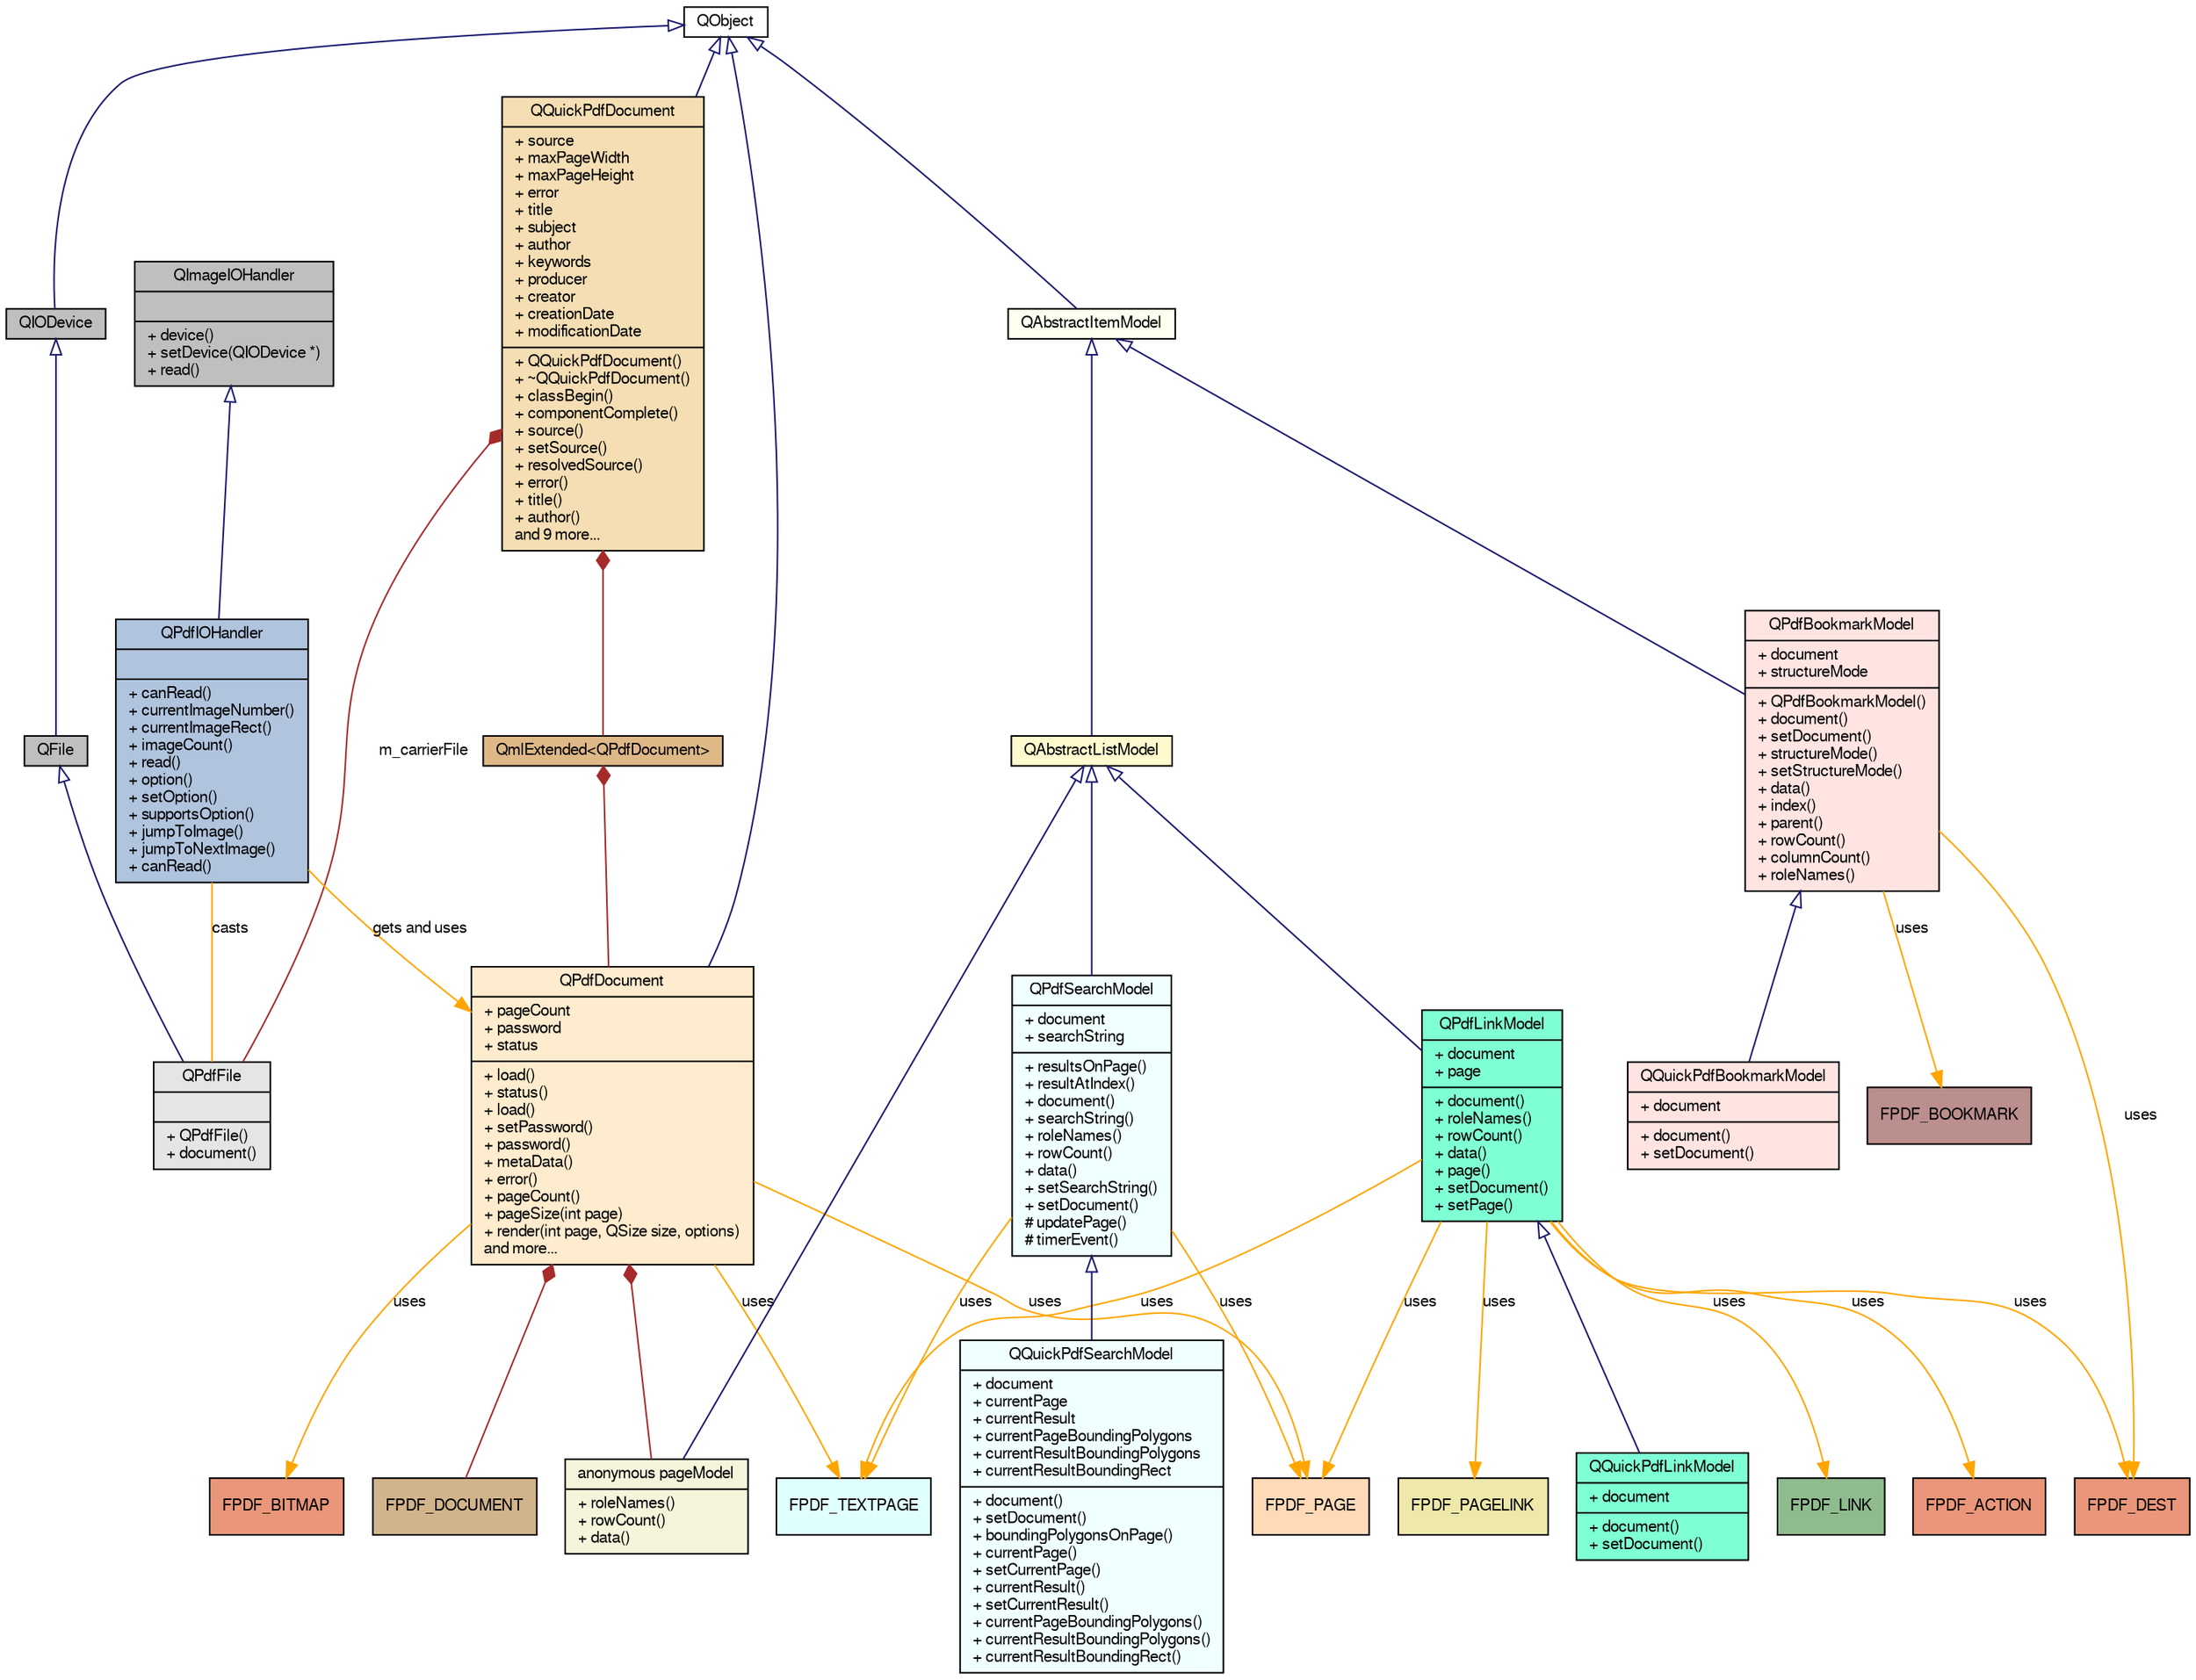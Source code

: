 
digraph "QPdfDocument"
{
	// LATEX_PDF_SIZE
	edge [fontname="FreeSans",fontsize="10",labelfontname="FreeSans",labelfontsize="10"];
	node [fontname="FreeSans",fontsize="10",shape=record];

	QObject [label="{QObject}",height=0.2,width=0.4,color="black", fillcolor="white", style="filled",URL="$d9/d5b/classQObject.html",tooltip="\\inmodule QtCore"];

	subgraph cluster_0 {
		color=white;
		QPdfDocument [label="{QPdfDocument\n|+ pageCount\l+ password\l+ status\l|+ load()\l+ status()\l+ load()\l+ setPassword()\l+ password()\l+ metaData()\l+ error()\l+ pageCount()\l+ pageSize(int page)\l+ render(int page, QSize size, options)\land more...\l}",height=0.2,width=0.4,color="black", fillcolor="blanchedalmond", style="filled", fontcolor="black",tooltip="The QPdfDocument class loads a PDF document and renders pages from it."];
		QQuickPdfDocument [label="{QQuickPdfDocument\n|+ source\l+ maxPageWidth\l+ maxPageHeight\l+ error\l+ title\l+ subject\l+ author\l+ keywords\l+ producer\l+ creator\l+ creationDate\l+ modificationDate\l|+ QQuickPdfDocument()\l+ ~QQuickPdfDocument()\l+ classBegin()\l+ componentComplete()\l+ source()\l+ setSource()\l+ resolvedSource()\l+ error()\l+ title()\l+ author()\land 9 more...\l}",height=0.2,width=0.4,color="black", fillcolor="wheat", style="filled", fontcolor="black",tooltip=" "];
		QmlExtendedDoc [label="{QmlExtended\<QPdfDocument\>}",height=0.2,width=0.4,color="black", fillcolor="burlywood", style="filled", fontcolor="black",tooltip="fake inheritance for QML only"];
	}

	QObject -> QQuickPdfDocument [dir="back",color="midnightblue",fontsize="10",style="solid",arrowtail="onormal",fontname="FreeSans"];
	QObject -> QPdfDocument [dir="back",color="midnightblue",fontsize="10",style="solid",arrowtail="onormal",fontname="FreeSans"];
	QQuickPdfDocument -> QmlExtendedDoc [dir="back",color="brown",fontsize="10",style="solid",arrowtail="diamond",fontname="FreeSans"];
	QmlExtendedDoc -> QPdfDocument [dir="back",color="brown",fontsize="10",style="solid",arrowtail="diamond",fontname="FreeSans"];

	QFile [label="{QFile}",height=0.2,width=0.4,color="black", fillcolor="grey75", style="filled", fontcolor="black",tooltip="\\inmodule QtCore"];
	QFile -> QPdfFile [dir="back",color="midnightblue",fontsize="10",style="solid",arrowtail="onormal",fontname="FreeSans"];
	QPdfFile [label="{QPdfFile\n||+ QPdfFile()\l+ document()\l}",height=0.2,width=0.4,color="black", fillcolor="grey90", style="filled",URL="$dd/dbb/classQPdfFile.html",tooltip=" "];
	QIODevice -> QFile [dir="back",color="midnightblue",fontsize="10",style="solid",arrowtail="onormal",fontname="FreeSans"];
	QIODevice [label="{QIODevice}",height=0.2,width=0.4,color="black", fillcolor="grey75", style="filled",URL="$d2/d0c/classQIODevice.html",tooltip="\\inmodule QtCore \\reentrant"];
	QObject -> QIODevice [dir="back",color="midnightblue",fontsize="10",style="solid",arrowtail="onormal",fontname="FreeSans"];
	QQuickPdfDocument -> QPdfFile [dir="back",color="brown",fontsize="10",style="solid",arrowtail="diamond",fontname="FreeSans",label="m_carrierFile"];

	QImageIOHandler [label="{QImageIOHandler\n||+ device()\l+ setDevice(QIODevice *)\l+ read()\l}",height=0.2,width=0.4,color="black", fillcolor="grey75", style="filled", fontcolor="black",tooltip="The QImageIOHandler class defines the common image I/O interface for all image formats in Qt."];
	QImageIOHandler -> QPdfIOHandler [dir="back",color="midnightblue",fontsize="10",style="solid",arrowtail="onormal",fontname="FreeSans"];
	QPdfIOHandler [label="{QPdfIOHandler\n||+ canRead()\l+ currentImageNumber()\l+ currentImageRect()\l+ imageCount()\l+ read()\l+ option()\l+ setOption()\l+ supportsOption()\l+ jumpToImage()\l+ jumpToNextImage()\l+ canRead()\l}",height=0.2,width=0.4,color="black", fillcolor="lightsteelblue", style="filled",URL="$d6/d82/classQPdfIOHandler.html",tooltip=" "];
	QPdfIOHandler -> QPdfFile [color="orange",fontsize="10",style="solid",arrowhead="none",fontname="FreeSans",label="casts"];
	QPdfIOHandler -> QPdfDocument [color="orange",fontsize="10",style="solid",fontname="FreeSans",label="gets and uses"];

	// ---- models
	QAbstractItemModel [label="{QAbstractItemModel}",height=0.2,width=0.4,color="black", fillcolor="ivory", style="filled", fontcolor="black",tooltip="\\inmodule QtCore"];
	QObject -> QAbstractItemModel [dir="back",color="midnightblue",fontsize="10",style="solid",arrowtail="onormal",fontname="FreeSans"];
	QObject [label="{QObject}",height=0.2,width=0.4,color="black", fillcolor="white", style="filled",URL="$d9/d5b/classQObject.html",tooltip="\\inmodule QtCore"];
	QAbstractItemModel -> QAbstractListModel [dir="back",color="midnightblue",fontsize="10",style="solid",arrowtail="onormal",fontname="FreeSans"];
	QAbstractListModel [label="{QAbstractListModel}",height=0.2,width=0.4,color="black", fillcolor="lemonchiffon", style="filled",URL="$d5/d2d/classQAbstractListModel.html",tooltip="\\inmodule QtCore"];
	QAbstractListModel -> QPdfLinkModel [dir="back",color="midnightblue",fontsize="10",style="solid",arrowtail="onormal",fontname="FreeSans"];
	QPdfLinkModel [label="{QPdfLinkModel\n|+ document\l+ page\l|+ document()\l+ roleNames()\l+ rowCount()\l+ data()\l+ page()\l+ setDocument()\l+ setPage()\l}",height=0.2,width=0.4,color="black", fillcolor="aquamarine", style="filled",URL="$d9/d3c/classQPdfLinkModel.html",tooltip=" "];
	QPdfLinkModel -> QQuickPdfLinkModel [dir="back",color="midnightblue",fontsize="10",style="solid",arrowtail="onormal",fontname="FreeSans"];
	QQuickPdfLinkModel [label="{QQuickPdfLinkModel\n|+ document\l|+ document()\l+ setDocument()\l}",height=0.2,width=0.4,color="black", fillcolor="aquamarine", style="filled",URL="$d8/db0/classQQuickPdfLinkModel.html",tooltip=" "];
	QAbstractListModel -> QPdfSearchModel [dir="back",color="midnightblue",fontsize="10",style="solid",arrowtail="onormal",fontname="FreeSans"];
	QPdfSearchModel [label="{QPdfSearchModel\n|+ document\l+ searchString\l|+ resultsOnPage()\l+ resultAtIndex()\l+ document()\l+ searchString()\l+ roleNames()\l+ rowCount()\l+ data()\l+ setSearchString()\l+ setDocument()\l# updatePage()\l# timerEvent()\l}",height=0.2,width=0.4,color="black", fillcolor="azure", style="filled",URL="$d6/d5b/classQPdfSearchModel.html",tooltip="The QPdfSearchModel class searches for a string in a PDF document and holds the results."];
	QPdfSearchModel -> QQuickPdfSearchModel [dir="back",color="midnightblue",fontsize="10",style="solid",arrowtail="onormal",fontname="FreeSans"];
	QQuickPdfSearchModel [label="{QQuickPdfSearchModel\n|+ document\l+ currentPage\l+ currentResult\l+ currentPageBoundingPolygons\l+ currentResultBoundingPolygons\l+ currentResultBoundingRect\l|+ document()\l+ setDocument()\l+ boundingPolygonsOnPage()\l+ currentPage()\l+ setCurrentPage()\l+ currentResult()\l+ setCurrentResult()\l+ currentPageBoundingPolygons()\l+ currentResultBoundingPolygons()\l+ currentResultBoundingRect()\l}",height=0.2,width=0.4,color="black", fillcolor="azure", style="filled",URL="$d9/df3/classQQuickPdfSearchModel.html",tooltip=" "];
	QAbstractItemModel -> QPdfBookmarkModel [dir="back",color="midnightblue",fontsize="10",style="solid",arrowtail="onormal",fontname="FreeSans"];
	QPdfBookmarkModel [label="{QPdfBookmarkModel\n|+ document\l+ structureMode\l|+ QPdfBookmarkModel()\l+ document()\l+ setDocument()\l+ structureMode()\l+ setStructureMode()\l+ data()\l+ index()\l+ parent()\l+ rowCount()\l+ columnCount()\l+ roleNames()\l}",height=0.2,width=0.4,color="black", fillcolor="mistyrose", style="filled",URL="$d1/d54/classQPdfBookmarkModel.html",tooltip=" "];
	QPdfBookmarkModel -> QQuickPdfBookmarkModel [dir="back",color="midnightblue",fontsize="10",style="solid",arrowtail="onormal",fontname="FreeSans"];
	QQuickPdfBookmarkModel [label="{QQuickPdfBookmarkModel\n|+ document\l|+ document()\l+ setDocument()\l}",height=0.2,width=0.4,color="black", fillcolor="mistyrose", style="filled",URL="$dc/d3e/classQQuickPdfBookmarkModel.html",tooltip=" "];
	QAbstractListModel -> QPdfLinkModel0 [dir="back",color="midnightblue",fontsize="10",style="solid",arrowtail="onormal",fontname="FreeSans"];
	QPdfLinkModel0 [label="{anonymous pageModel\n|+ roleNames()\l+ rowCount()\l+ data()\l}",height=0.2,width=0.4,color="black", fillcolor="beige", style="filled",URL="$d9/d3c/classQPdfLinkModel.html",tooltip=" "];
	QPdfDocument -> QPdfLinkModel0 [dir="back",color="brown",fontsize="10",style="solid",arrowtail="diamond",fontname="FreeSans"];


	// ---- pdfium
	//subgraph cluster_1 {
	//	color=white;
		FPDF_DOCUMENT [label="FPDF_DOCUMENT",fillcolor="tan", style="filled"];
		FPDF_PAGE [label="FPDF_PAGE",fillcolor="peachpuff", style="filled"];
		FPDF_BITMAP [label="FPDF_BITMAP",fillcolor="darksalmon", style="filled"];
		FPDF_TEXTPAGE [label="FPDF_TEXTPAGE",fillcolor="lightcyan", style="filled"];
		FPDF_BOOKMARK [label="FPDF_BOOKMARK",fillcolor="rosybrown", style="filled"];
		FPDF_LINK [label="FPDF_LINK",fillcolor="darkseagreen", style="filled"];
		FPDF_PAGELINK [label="FPDF_PAGELINK",fillcolor="palegoldenrod", style="filled"];
		FPDF_DEST [label="FPDF_DEST",fillcolor="darksalmon", style="filled"];
		FPDF_ACTION [label="FPDF_ACTION",fillcolor="darksalmon", style="filled"];
	//}
	QPdfDocument -> FPDF_DOCUMENT [dir="back",color="brown",fontsize="10",style="solid",arrowtail="diamond",fontname="FreeSans"];
	QPdfDocument -> FPDF_BITMAP [color="orange",fontsize="10",style="solid",fontname="FreeSans",label="uses"];
	QPdfDocument -> FPDF_PAGE [color="orange",fontsize="10",style="solid",fontname="FreeSans",label="uses"];
	QPdfDocument -> FPDF_TEXTPAGE [color="orange",fontsize="10",style="solid",fontname="FreeSans",label="uses"];
	QPdfLinkModel -> FPDF_PAGE [color="orange",fontsize="10",style="solid",fontname="FreeSans",label="uses"];
	QPdfLinkModel -> FPDF_PAGELINK [color="orange",fontsize="10",style="solid",fontname="FreeSans",label="uses"];
	QPdfLinkModel -> FPDF_LINK [color="orange",fontsize="10",style="solid",fontname="FreeSans",label="uses"];
	QPdfLinkModel -> FPDF_TEXTPAGE [color="orange",fontsize="10",style="solid",fontname="FreeSans",label="uses"];
	QPdfLinkModel -> FPDF_DEST [color="orange",fontsize="10",style="solid",fontname="FreeSans",label="uses"];
	QPdfLinkModel -> FPDF_ACTION [color="orange",fontsize="10",style="solid",fontname="FreeSans",label="uses"];
	QPdfSearchModel -> FPDF_PAGE [color="orange",fontsize="10",style="solid",fontname="FreeSans",label="uses"];
	QPdfSearchModel -> FPDF_TEXTPAGE [color="orange",fontsize="10",style="solid",fontname="FreeSans",label="uses"];
	QPdfBookmarkModel -> FPDF_BOOKMARK [color="orange",fontsize="10",style="solid",fontname="FreeSans",label="uses"];
	QPdfBookmarkModel -> FPDF_DEST [color="orange",fontsize="10",style="solid",fontname="FreeSans",label="uses"];
}
